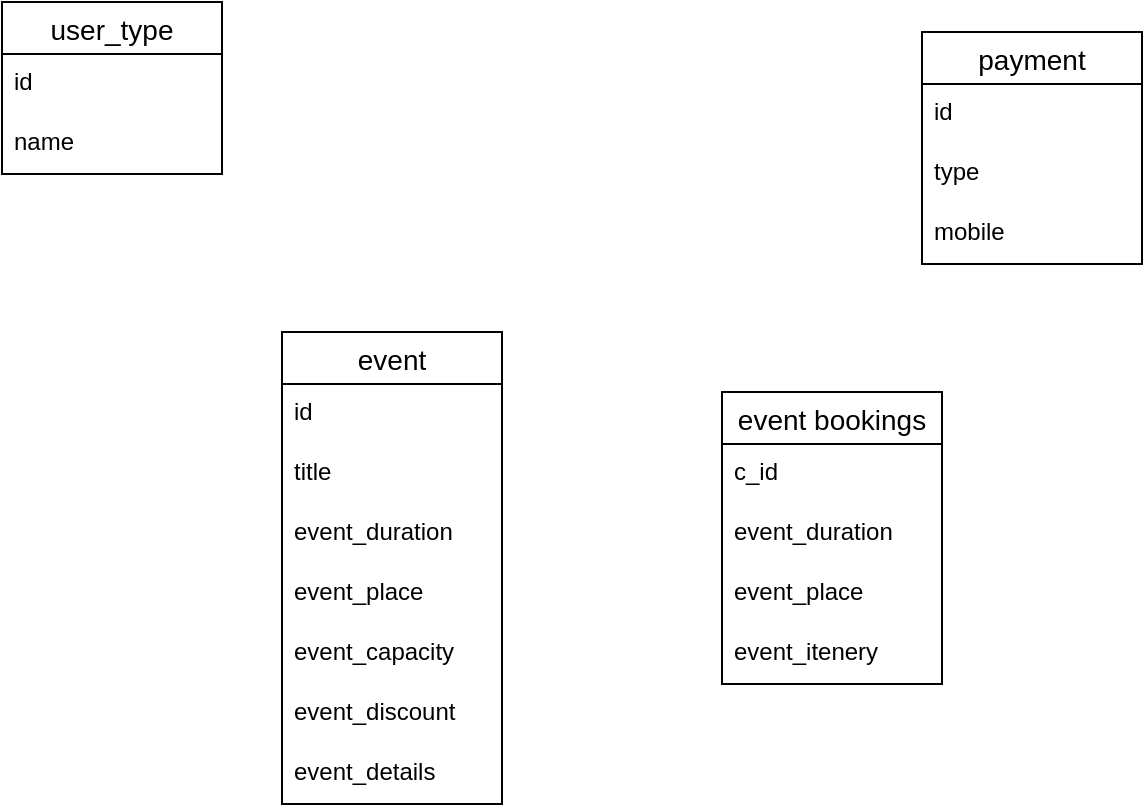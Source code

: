 <mxfile version="14.6.6" type="github">
  <diagram id="kwbziUqv7efPVH0OtAez" name="Page-1">
    <mxGraphModel dx="854" dy="468" grid="1" gridSize="10" guides="1" tooltips="1" connect="1" arrows="1" fold="1" page="1" pageScale="1" pageWidth="850" pageHeight="1100" math="0" shadow="0">
      <root>
        <mxCell id="0" />
        <mxCell id="1" parent="0" />
        <mxCell id="MUa_HNoX7yu-5g6jO3wg-1" value="user_type" style="swimlane;fontStyle=0;childLayout=stackLayout;horizontal=1;startSize=26;horizontalStack=0;resizeParent=1;resizeParentMax=0;resizeLast=0;collapsible=1;marginBottom=0;align=center;fontSize=14;" parent="1" vertex="1">
          <mxGeometry x="210" y="25" width="110" height="86" as="geometry" />
        </mxCell>
        <mxCell id="MUa_HNoX7yu-5g6jO3wg-2" value="id" style="text;strokeColor=none;fillColor=none;spacingLeft=4;spacingRight=4;overflow=hidden;rotatable=0;points=[[0,0.5],[1,0.5]];portConstraint=eastwest;fontSize=12;" parent="MUa_HNoX7yu-5g6jO3wg-1" vertex="1">
          <mxGeometry y="26" width="110" height="30" as="geometry" />
        </mxCell>
        <mxCell id="MUa_HNoX7yu-5g6jO3wg-3" value="name" style="text;strokeColor=none;fillColor=none;spacingLeft=4;spacingRight=4;overflow=hidden;rotatable=0;points=[[0,0.5],[1,0.5]];portConstraint=eastwest;fontSize=12;" parent="MUa_HNoX7yu-5g6jO3wg-1" vertex="1">
          <mxGeometry y="56" width="110" height="30" as="geometry" />
        </mxCell>
        <mxCell id="VqJevV1jIJvRDieYaU5m-41" value="event" style="swimlane;fontStyle=0;childLayout=stackLayout;horizontal=1;startSize=26;horizontalStack=0;resizeParent=1;resizeParentMax=0;resizeLast=0;collapsible=1;marginBottom=0;align=center;fontSize=14;" parent="1" vertex="1">
          <mxGeometry x="350" y="190" width="110" height="236" as="geometry" />
        </mxCell>
        <mxCell id="VqJevV1jIJvRDieYaU5m-42" value="id" style="text;strokeColor=none;fillColor=none;spacingLeft=4;spacingRight=4;overflow=hidden;rotatable=0;points=[[0,0.5],[1,0.5]];portConstraint=eastwest;fontSize=12;" parent="VqJevV1jIJvRDieYaU5m-41" vertex="1">
          <mxGeometry y="26" width="110" height="30" as="geometry" />
        </mxCell>
        <mxCell id="VqJevV1jIJvRDieYaU5m-43" value="title" style="text;strokeColor=none;fillColor=none;spacingLeft=4;spacingRight=4;overflow=hidden;rotatable=0;points=[[0,0.5],[1,0.5]];portConstraint=eastwest;fontSize=12;" parent="VqJevV1jIJvRDieYaU5m-41" vertex="1">
          <mxGeometry y="56" width="110" height="30" as="geometry" />
        </mxCell>
        <mxCell id="VqJevV1jIJvRDieYaU5m-44" value="event_duration" style="text;strokeColor=none;fillColor=none;spacingLeft=4;spacingRight=4;overflow=hidden;rotatable=0;points=[[0,0.5],[1,0.5]];portConstraint=eastwest;fontSize=12;" parent="VqJevV1jIJvRDieYaU5m-41" vertex="1">
          <mxGeometry y="86" width="110" height="30" as="geometry" />
        </mxCell>
        <mxCell id="VqJevV1jIJvRDieYaU5m-48" value="event_place" style="text;strokeColor=none;fillColor=none;spacingLeft=4;spacingRight=4;overflow=hidden;rotatable=0;points=[[0,0.5],[1,0.5]];portConstraint=eastwest;fontSize=12;" parent="VqJevV1jIJvRDieYaU5m-41" vertex="1">
          <mxGeometry y="116" width="110" height="30" as="geometry" />
        </mxCell>
        <mxCell id="VqJevV1jIJvRDieYaU5m-55" value="event_capacity" style="text;strokeColor=none;fillColor=none;spacingLeft=4;spacingRight=4;overflow=hidden;rotatable=0;points=[[0,0.5],[1,0.5]];portConstraint=eastwest;fontSize=12;" parent="VqJevV1jIJvRDieYaU5m-41" vertex="1">
          <mxGeometry y="146" width="110" height="30" as="geometry" />
        </mxCell>
        <mxCell id="VqJevV1jIJvRDieYaU5m-56" value="event_discount" style="text;strokeColor=none;fillColor=none;spacingLeft=4;spacingRight=4;overflow=hidden;rotatable=0;points=[[0,0.5],[1,0.5]];portConstraint=eastwest;fontSize=12;" parent="VqJevV1jIJvRDieYaU5m-41" vertex="1">
          <mxGeometry y="176" width="110" height="30" as="geometry" />
        </mxCell>
        <mxCell id="VqJevV1jIJvRDieYaU5m-57" value="event_details" style="text;strokeColor=none;fillColor=none;spacingLeft=4;spacingRight=4;overflow=hidden;rotatable=0;points=[[0,0.5],[1,0.5]];portConstraint=eastwest;fontSize=12;" parent="VqJevV1jIJvRDieYaU5m-41" vertex="1">
          <mxGeometry y="206" width="110" height="30" as="geometry" />
        </mxCell>
        <mxCell id="VqJevV1jIJvRDieYaU5m-49" value="event bookings" style="swimlane;fontStyle=0;childLayout=stackLayout;horizontal=1;startSize=26;horizontalStack=0;resizeParent=1;resizeParentMax=0;resizeLast=0;collapsible=1;marginBottom=0;align=center;fontSize=14;" parent="1" vertex="1">
          <mxGeometry x="570" y="220" width="110" height="146" as="geometry" />
        </mxCell>
        <mxCell id="VqJevV1jIJvRDieYaU5m-50" value="c_id" style="text;strokeColor=none;fillColor=none;spacingLeft=4;spacingRight=4;overflow=hidden;rotatable=0;points=[[0,0.5],[1,0.5]];portConstraint=eastwest;fontSize=12;" parent="VqJevV1jIJvRDieYaU5m-49" vertex="1">
          <mxGeometry y="26" width="110" height="30" as="geometry" />
        </mxCell>
        <mxCell id="VqJevV1jIJvRDieYaU5m-52" value="event_duration" style="text;strokeColor=none;fillColor=none;spacingLeft=4;spacingRight=4;overflow=hidden;rotatable=0;points=[[0,0.5],[1,0.5]];portConstraint=eastwest;fontSize=12;" parent="VqJevV1jIJvRDieYaU5m-49" vertex="1">
          <mxGeometry y="56" width="110" height="30" as="geometry" />
        </mxCell>
        <mxCell id="VqJevV1jIJvRDieYaU5m-53" value="event_place" style="text;strokeColor=none;fillColor=none;spacingLeft=4;spacingRight=4;overflow=hidden;rotatable=0;points=[[0,0.5],[1,0.5]];portConstraint=eastwest;fontSize=12;" parent="VqJevV1jIJvRDieYaU5m-49" vertex="1">
          <mxGeometry y="86" width="110" height="30" as="geometry" />
        </mxCell>
        <mxCell id="VqJevV1jIJvRDieYaU5m-58" value="event_itenery" style="text;strokeColor=none;fillColor=none;spacingLeft=4;spacingRight=4;overflow=hidden;rotatable=0;points=[[0,0.5],[1,0.5]];portConstraint=eastwest;fontSize=12;" parent="VqJevV1jIJvRDieYaU5m-49" vertex="1">
          <mxGeometry y="116" width="110" height="30" as="geometry" />
        </mxCell>
        <mxCell id="VqJevV1jIJvRDieYaU5m-71" value="payment" style="swimlane;fontStyle=0;childLayout=stackLayout;horizontal=1;startSize=26;horizontalStack=0;resizeParent=1;resizeParentMax=0;resizeLast=0;collapsible=1;marginBottom=0;align=center;fontSize=14;" parent="1" vertex="1">
          <mxGeometry x="670" y="40" width="110" height="116" as="geometry" />
        </mxCell>
        <mxCell id="VqJevV1jIJvRDieYaU5m-72" value="id" style="text;strokeColor=none;fillColor=none;spacingLeft=4;spacingRight=4;overflow=hidden;rotatable=0;points=[[0,0.5],[1,0.5]];portConstraint=eastwest;fontSize=12;" parent="VqJevV1jIJvRDieYaU5m-71" vertex="1">
          <mxGeometry y="26" width="110" height="30" as="geometry" />
        </mxCell>
        <mxCell id="VqJevV1jIJvRDieYaU5m-73" value="type" style="text;strokeColor=none;fillColor=none;spacingLeft=4;spacingRight=4;overflow=hidden;rotatable=0;points=[[0,0.5],[1,0.5]];portConstraint=eastwest;fontSize=12;" parent="VqJevV1jIJvRDieYaU5m-71" vertex="1">
          <mxGeometry y="56" width="110" height="30" as="geometry" />
        </mxCell>
        <mxCell id="VqJevV1jIJvRDieYaU5m-74" value="mobile" style="text;strokeColor=none;fillColor=none;spacingLeft=4;spacingRight=4;overflow=hidden;rotatable=0;points=[[0,0.5],[1,0.5]];portConstraint=eastwest;fontSize=12;" parent="VqJevV1jIJvRDieYaU5m-71" vertex="1">
          <mxGeometry y="86" width="110" height="30" as="geometry" />
        </mxCell>
      </root>
    </mxGraphModel>
  </diagram>
</mxfile>
